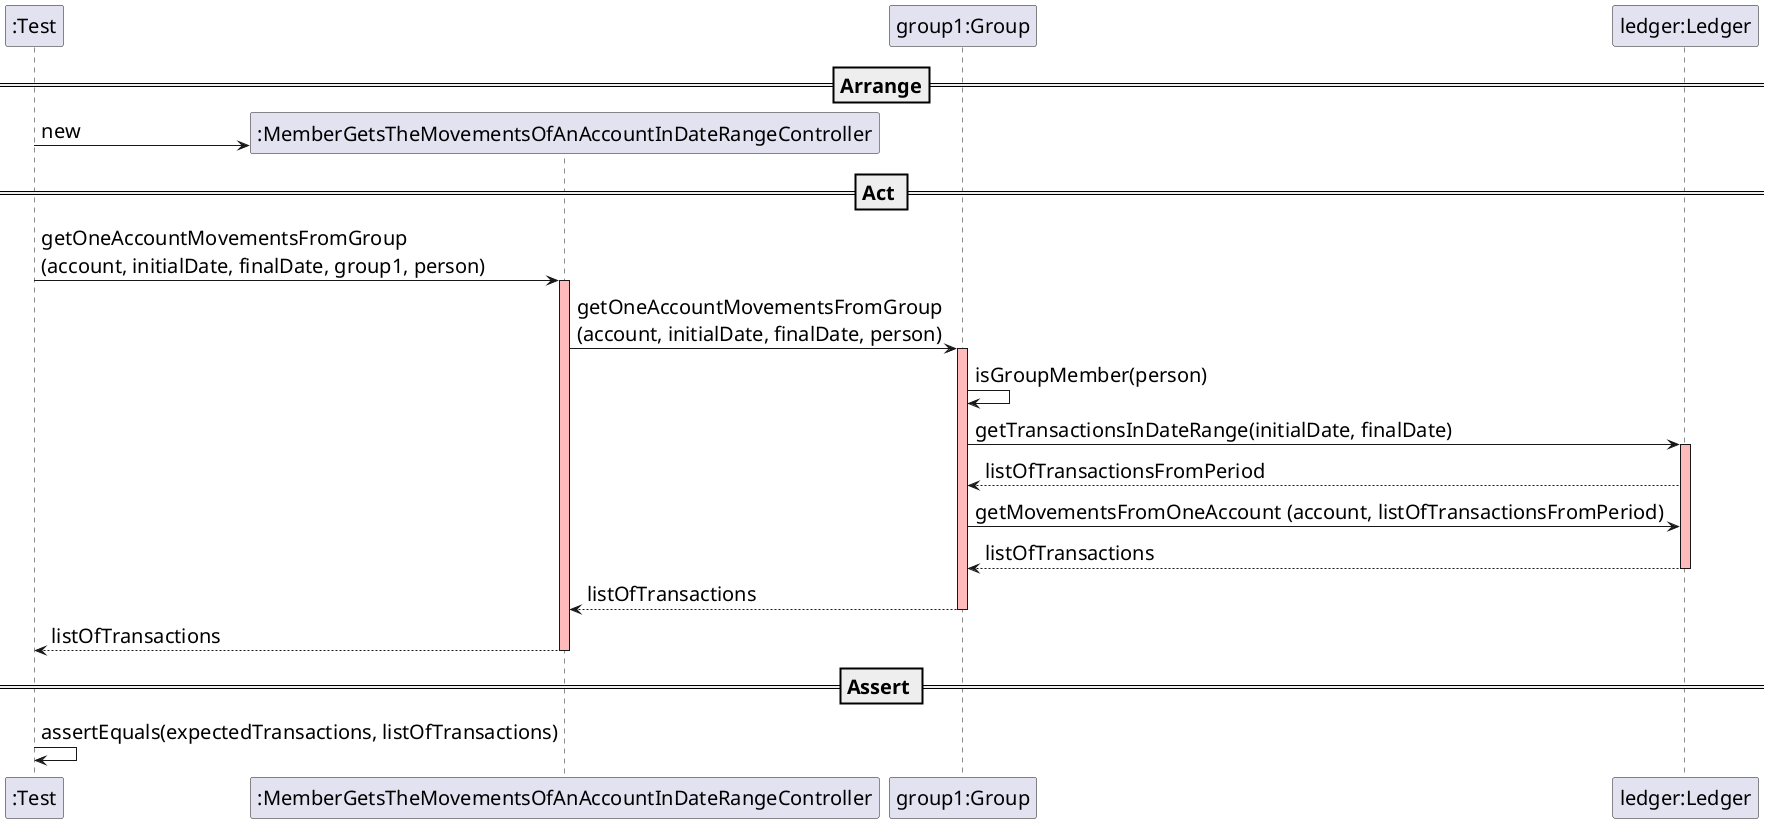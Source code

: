 @startuml

skinparam DefaultFontSize 20

create ":Test"

==Arrange==

create ":MemberGetsTheMovementsOfAnAccountInDateRangeController"
":Test" -> ":MemberGetsTheMovementsOfAnAccountInDateRangeController" : new

== Act ==

participant "group1:Group"
":Test" -> ":MemberGetsTheMovementsOfAnAccountInDateRangeController" : getOneAccountMovementsFromGroup\n(account, initialDate, finalDate, group1, person)
activate ":MemberGetsTheMovementsOfAnAccountInDateRangeController" #FFBBBB
":MemberGetsTheMovementsOfAnAccountInDateRangeController" -> "group1:Group" : getOneAccountMovementsFromGroup\n(account, initialDate, finalDate, person)
activate "group1:Group" #FFBBBB

"group1:Group" -> "group1:Group" : isGroupMember(person)

participant "ledger:Ledger"
"group1:Group" -> "ledger:Ledger" : getTransactionsInDateRange(initialDate, finalDate)
activate "ledger:Ledger" #FFBBBB
"ledger:Ledger" --> "group1:Group" : listOfTransactionsFromPeriod

"group1:Group" -> "ledger:Ledger" : getMovementsFromOneAccount (account, listOfTransactionsFromPeriod)
"ledger:Ledger" --> "group1:Group" : listOfTransactions
deactivate "ledger:Ledger" #FFBBBB
"group1:Group" --> ":MemberGetsTheMovementsOfAnAccountInDateRangeController" : listOfTransactions
deactivate "group1:Group" #FFBBBB
":MemberGetsTheMovementsOfAnAccountInDateRangeController" --> ":Test" : listOfTransactions
deactivate ":MemberGetsTheMovementsOfAnAccountInDateRangeController" #FFBBBB

== Assert ==

":Test" -> ":Test" : assertEquals(expectedTransactions, listOfTransactions)

@enduml